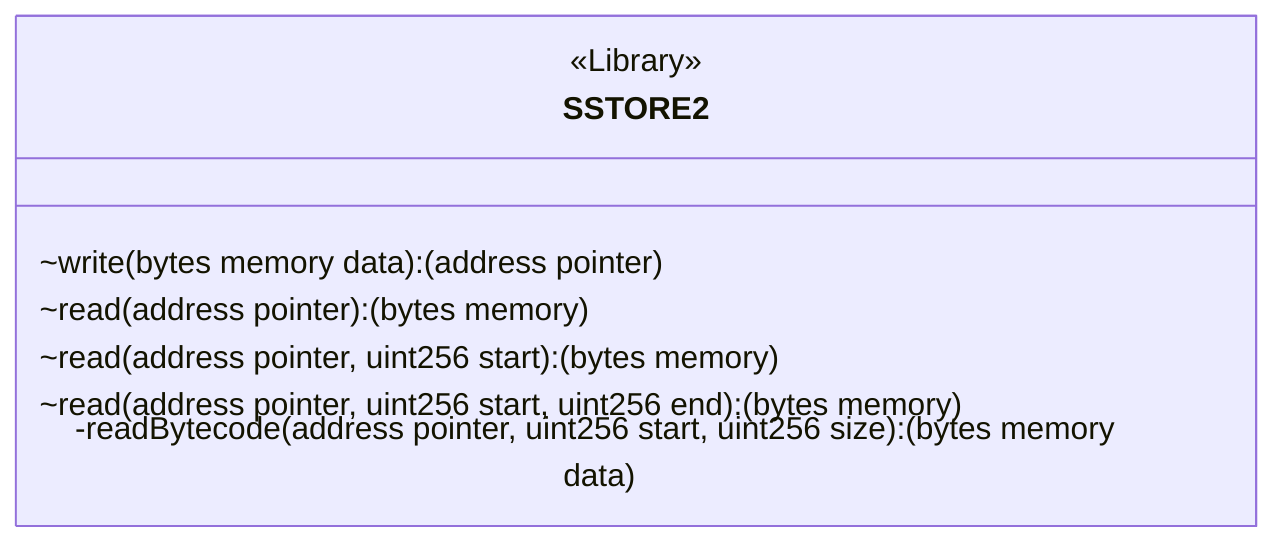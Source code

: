 classDiagram
  %% 352:5104:0
  class SSTORE2 {
    <<Library>>
    ~write(bytes memory data): (address pointer)
    ~read(address pointer): (bytes memory)
    ~read(address pointer, uint256 start): (bytes memory)
    ~read(address pointer, uint256 start, uint256 end): (bytes memory)
    -readBytecode(address pointer, uint256 start, uint256 size): (bytes memory data)
  }